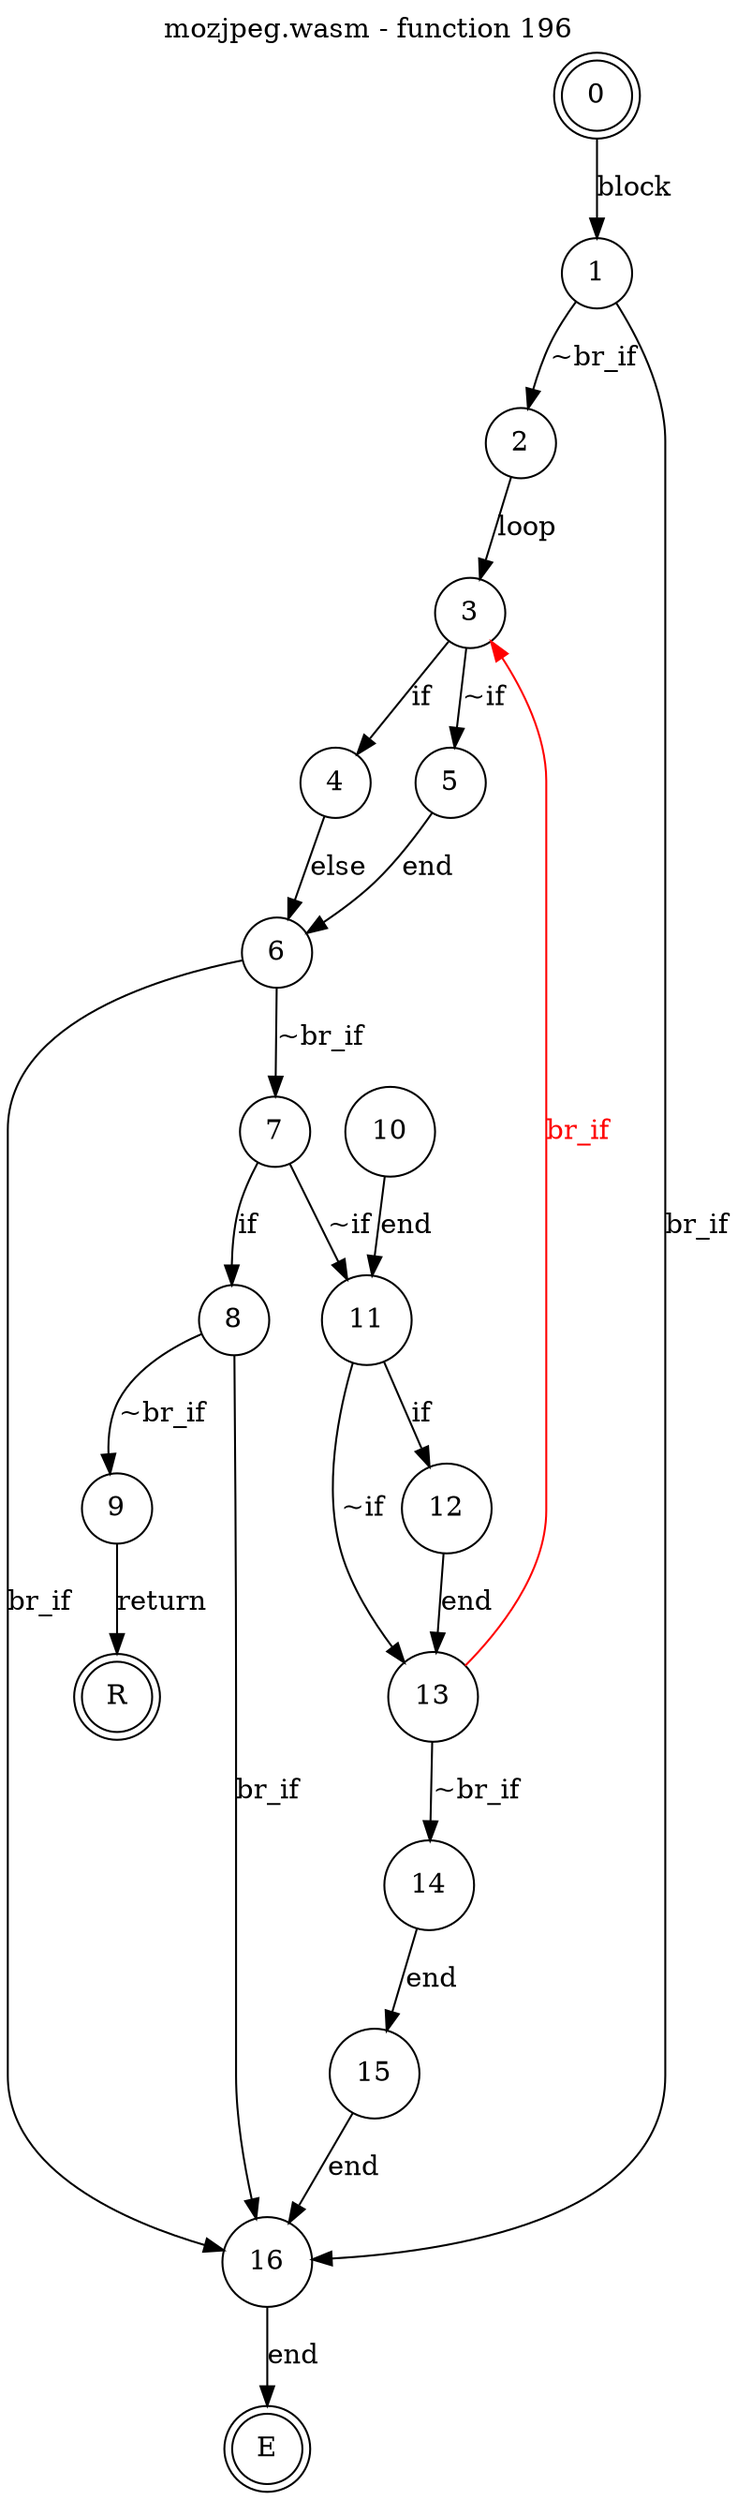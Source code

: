 digraph finite_state_machine {
    label = "mozjpeg.wasm - function 196"
    labelloc =  t
    labelfontsize = 16
    labelfontcolor = black
    labelfontname = "Helvetica"
    node [shape = doublecircle]; 0 E R ;
    node [shape = circle];
    0 -> 1[label="block"];
    1 -> 2[label="~br_if"];
    1 -> 16[label="br_if"];
    2 -> 3[label="loop"];
    3 -> 4[label="if"];
    3 -> 5[label="~if"];
    4 -> 6[label="else"];
    5 -> 6[label="end"];
    6 -> 7[label="~br_if"];
    6 -> 16[label="br_if"];
    7 -> 8[label="if"];
    7 -> 11[label="~if"];
    8 -> 9[label="~br_if"];
    8 -> 16[label="br_if"];
    9 -> R[label="return"];
    10 -> 11[label="end"];
    11 -> 12[label="if"];
    11 -> 13[label="~if"];
    12 -> 13[label="end"];
    13 -> 14[label="~br_if"];
    13 -> 3[color="red" fontcolor="red" label="br_if"];
    14 -> 15[label="end"];
    15 -> 16[label="end"];
    16 -> E[label="end"];
}
